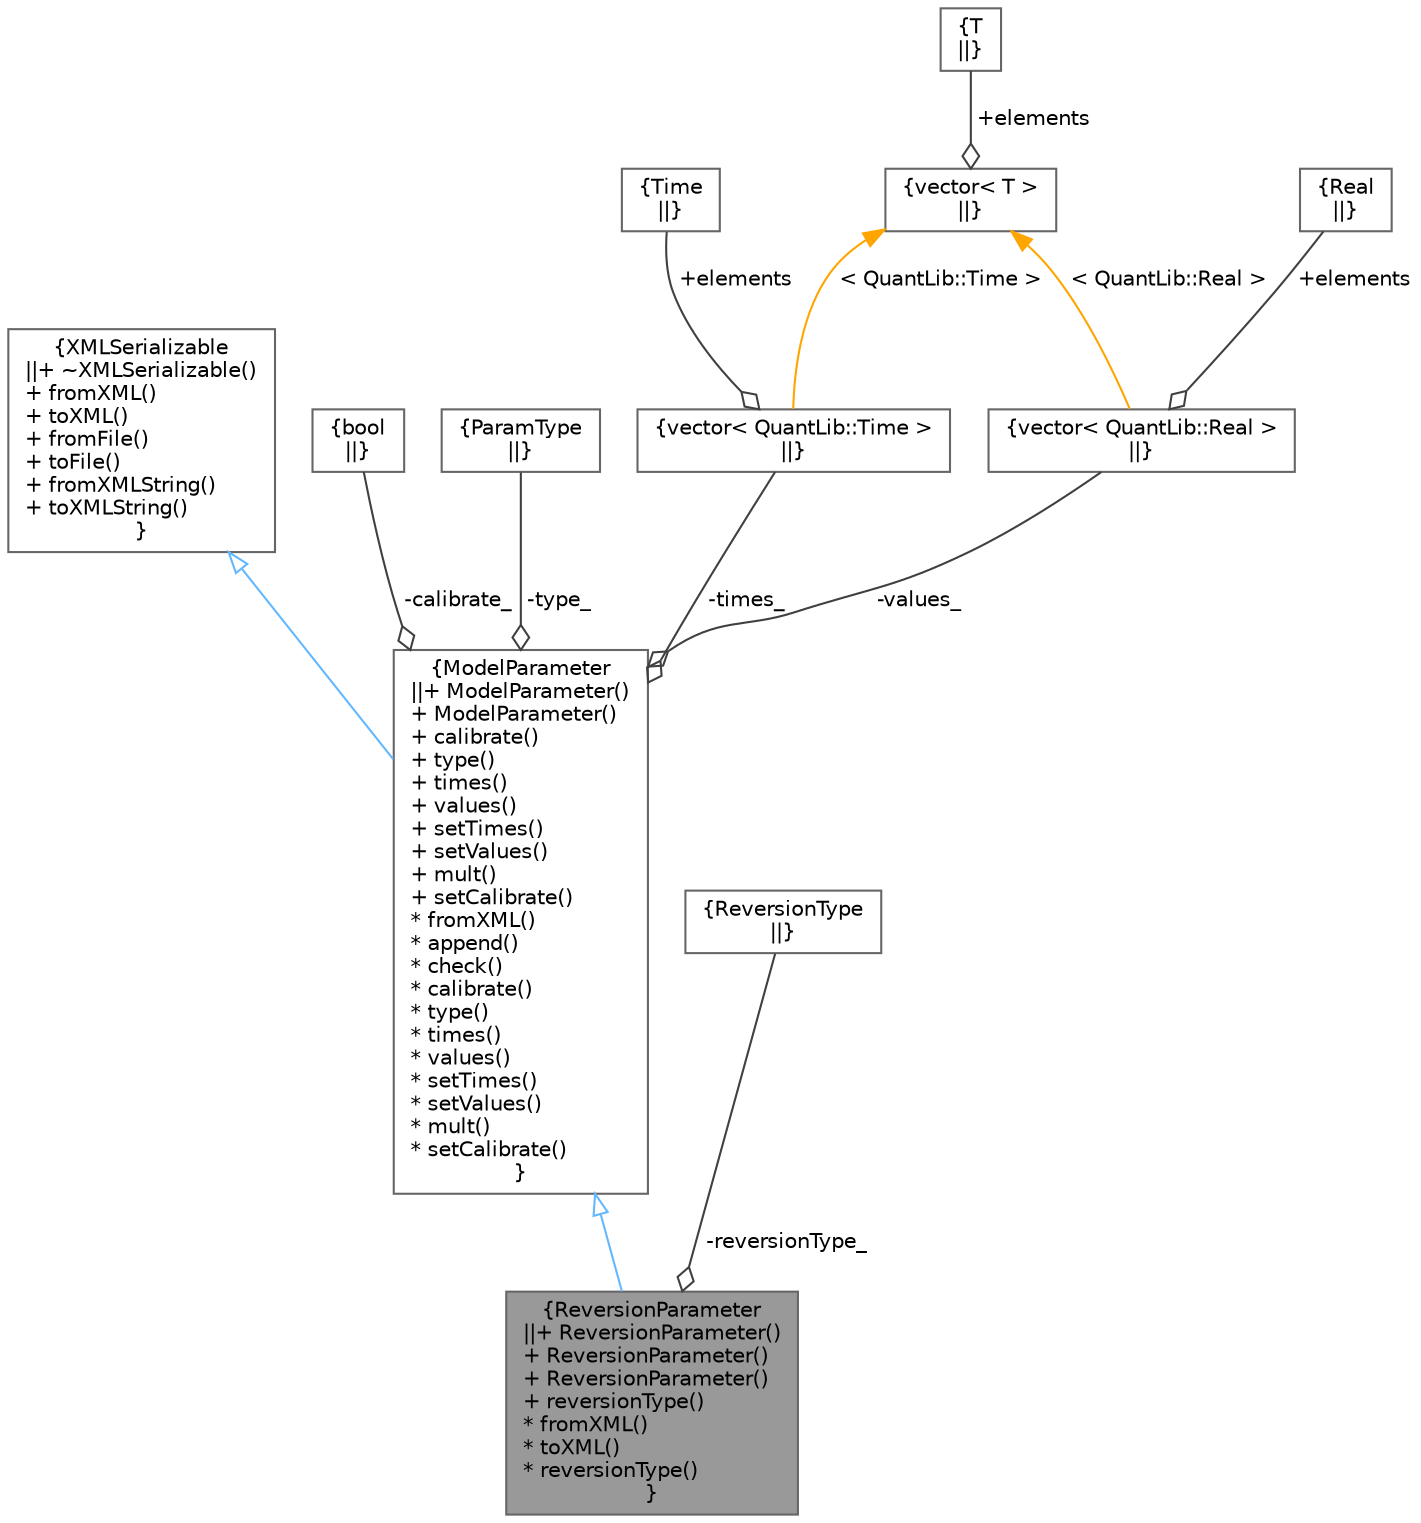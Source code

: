 digraph "ReversionParameter"
{
 // INTERACTIVE_SVG=YES
 // LATEX_PDF_SIZE
  bgcolor="transparent";
  edge [fontname=Helvetica,fontsize=10,labelfontname=Helvetica,labelfontsize=10];
  node [fontname=Helvetica,fontsize=10,shape=box,height=0.2,width=0.4];
  Node1 [label="{ReversionParameter\n||+ ReversionParameter()\l+ ReversionParameter()\l+ ReversionParameter()\l+ reversionType()\l* fromXML()\l* toXML()\l* reversionType()\l}",height=0.2,width=0.4,color="gray40", fillcolor="grey60", style="filled", fontcolor="black",tooltip=" "];
  Node2 -> Node1 [dir="back",color="steelblue1",style="solid",arrowtail="onormal"];
  Node2 [label="{ModelParameter\n||+ ModelParameter()\l+ ModelParameter()\l+ calibrate()\l+ type()\l+ times()\l+ values()\l+ setTimes()\l+ setValues()\l+ mult()\l+ setCalibrate()\l* fromXML()\l* append()\l* check()\l* calibrate()\l* type()\l* times()\l* values()\l* setTimes()\l* setValues()\l* mult()\l* setCalibrate()\l}",height=0.2,width=0.4,color="gray40", fillcolor="white", style="filled",URL="$classore_1_1data_1_1_model_parameter.html",tooltip=" "];
  Node3 -> Node2 [dir="back",color="steelblue1",style="solid",arrowtail="onormal"];
  Node3 [label="{XMLSerializable\n||+ ~XMLSerializable()\l+ fromXML()\l+ toXML()\l+ fromFile()\l+ toFile()\l+ fromXMLString()\l+ toXMLString()\l}",height=0.2,width=0.4,color="gray40", fillcolor="white", style="filled",URL="$classore_1_1data_1_1_x_m_l_serializable.html",tooltip="Base class for all serializable classes."];
  Node4 -> Node2 [color="grey25",style="solid",label=" -calibrate_" ,arrowhead="odiamond"];
  Node4 [label="{bool\n||}",height=0.2,width=0.4,color="gray40", fillcolor="white", style="filled",URL="$classbool.html",tooltip=" "];
  Node5 -> Node2 [color="grey25",style="solid",label=" -type_" ,arrowhead="odiamond"];
  Node5 [label="{ParamType\n||}",height=0.2,width=0.4,color="gray40", fillcolor="white", style="filled",tooltip=" "];
  Node6 -> Node2 [color="grey25",style="solid",label=" -times_" ,arrowhead="odiamond"];
  Node6 [label="{vector\< QuantLib::Time \>\n||}",height=0.2,width=0.4,color="gray40", fillcolor="white", style="filled",tooltip=" "];
  Node7 -> Node6 [color="grey25",style="solid",label=" +elements" ,arrowhead="odiamond"];
  Node7 [label="{Time\n||}",height=0.2,width=0.4,color="gray40", fillcolor="white", style="filled",tooltip=" "];
  Node8 -> Node6 [dir="back",color="orange",style="solid",label=" \< QuantLib::Time \>" ];
  Node8 [label="{vector\< T \>\n||}",height=0.2,width=0.4,color="gray40", fillcolor="white", style="filled",tooltip=" "];
  Node9 -> Node8 [color="grey25",style="solid",label=" +elements" ,arrowhead="odiamond"];
  Node9 [label="{T\n||}",height=0.2,width=0.4,color="gray40", fillcolor="white", style="filled",tooltip=" "];
  Node10 -> Node2 [color="grey25",style="solid",label=" -values_" ,arrowhead="odiamond"];
  Node10 [label="{vector\< QuantLib::Real \>\n||}",height=0.2,width=0.4,color="gray40", fillcolor="white", style="filled",tooltip=" "];
  Node11 -> Node10 [color="grey25",style="solid",label=" +elements" ,arrowhead="odiamond"];
  Node11 [label="{Real\n||}",height=0.2,width=0.4,color="gray40", fillcolor="white", style="filled",tooltip=" "];
  Node8 -> Node10 [dir="back",color="orange",style="solid",label=" \< QuantLib::Real \>" ];
  Node12 -> Node1 [color="grey25",style="solid",label=" -reversionType_" ,arrowhead="odiamond"];
  Node12 [label="{ReversionType\n||}",height=0.2,width=0.4,color="gray40", fillcolor="white", style="filled",tooltip=" "];
}
